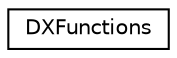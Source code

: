 digraph "Graphical Class Hierarchy"
{
  edge [fontname="Helvetica",fontsize="10",labelfontname="Helvetica",labelfontsize="10"];
  node [fontname="Helvetica",fontsize="10",shape=record];
  rankdir="LR";
  Node1 [label="DXFunctions",height=0.2,width=0.4,color="black", fillcolor="white", style="filled",URL="$class_d_x_functions.html"];
}
